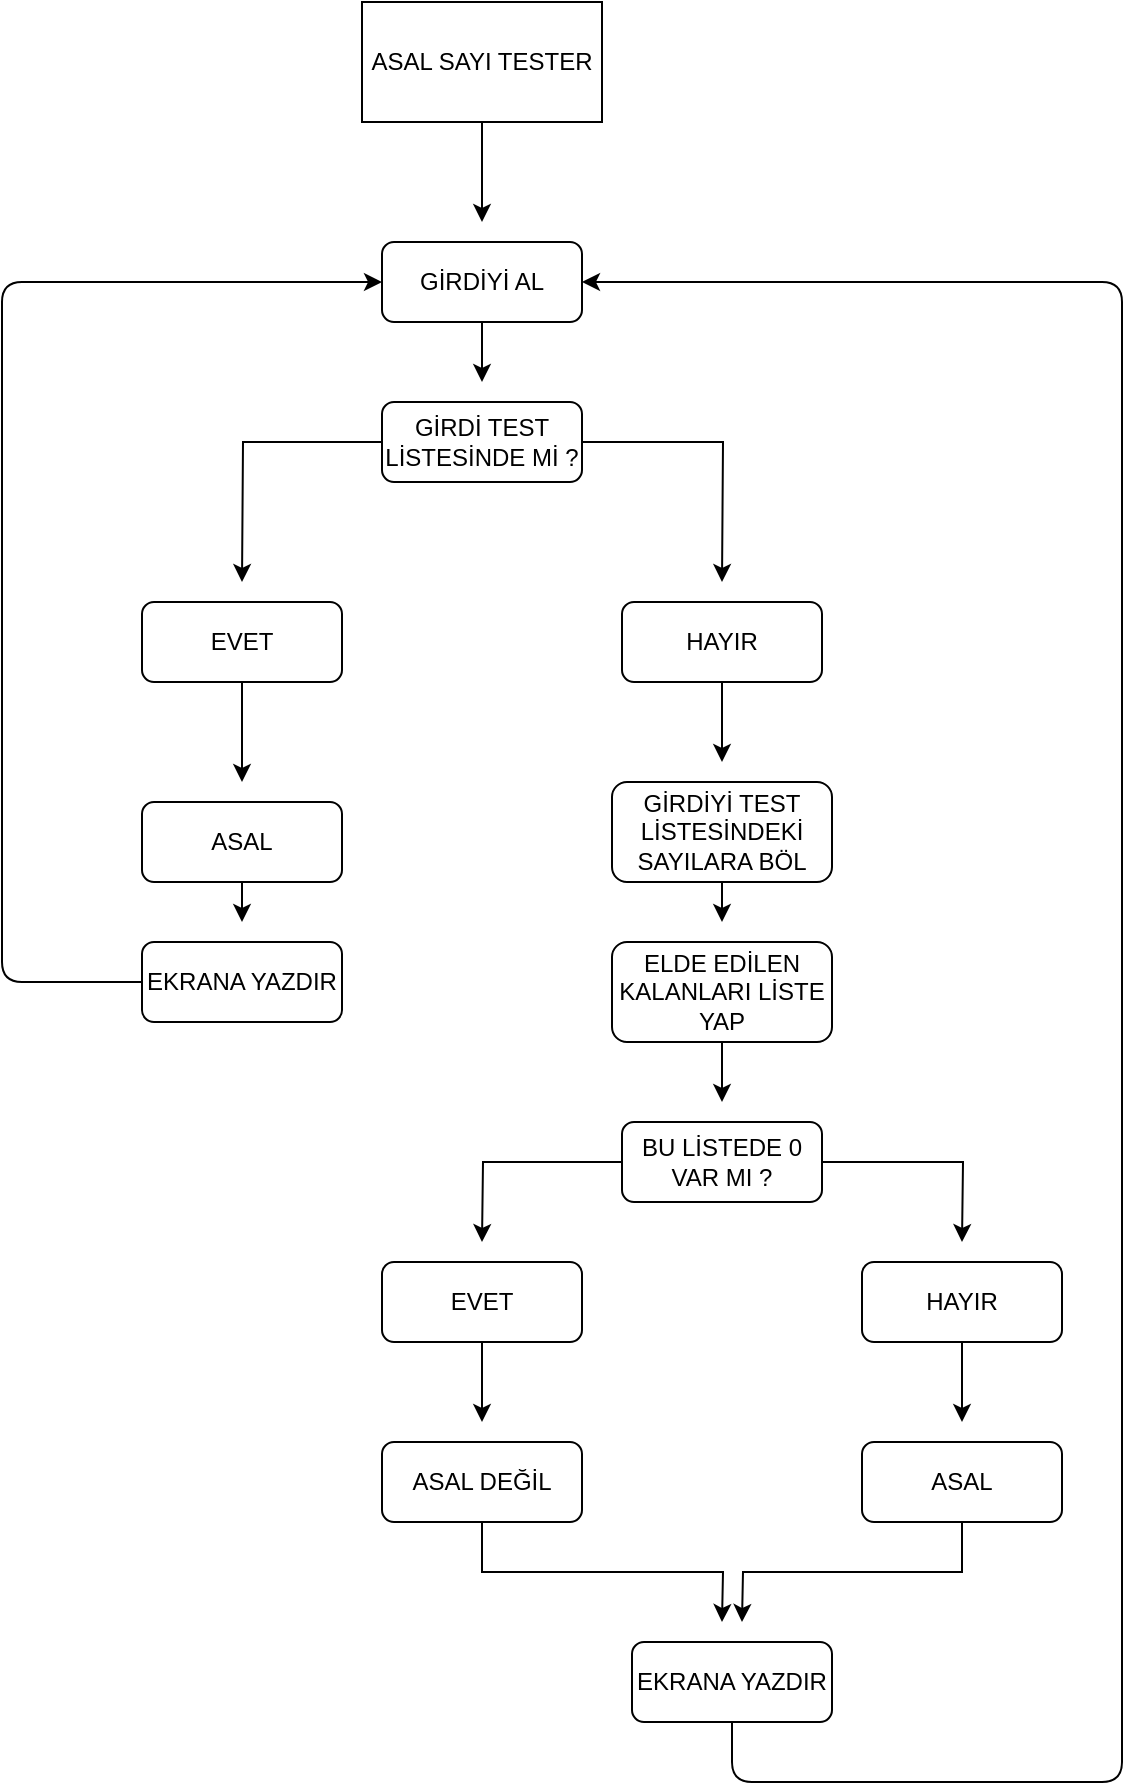 <mxfile version="13.10.0" type="github"><diagram id="9KD27Z1wmtsLUfFrQLxv" name="Page-1"><mxGraphModel dx="1422" dy="705" grid="1" gridSize="10" guides="1" tooltips="1" connect="1" arrows="1" fold="1" page="1" pageScale="1" pageWidth="827" pageHeight="1169" math="0" shadow="0"><root><mxCell id="0"/><mxCell id="1" parent="0"/><mxCell id="4wBVXczc_-xQGIrGEWHc-2" style="edgeStyle=orthogonalEdgeStyle;rounded=0;orthogonalLoop=1;jettySize=auto;html=1;" parent="1" source="4wBVXczc_-xQGIrGEWHc-1" edge="1"><mxGeometry relative="1" as="geometry"><mxPoint x="400" y="180" as="targetPoint"/></mxGeometry></mxCell><mxCell id="4wBVXczc_-xQGIrGEWHc-1" value="ASAL SAYI TESTER" style="rounded=0;whiteSpace=wrap;html=1;" parent="1" vertex="1"><mxGeometry x="340" y="70" width="120" height="60" as="geometry"/></mxCell><mxCell id="4wBVXczc_-xQGIrGEWHc-7" style="edgeStyle=orthogonalEdgeStyle;rounded=0;orthogonalLoop=1;jettySize=auto;html=1;exitX=0.5;exitY=1;exitDx=0;exitDy=0;" parent="1" source="4wBVXczc_-xQGIrGEWHc-3" edge="1"><mxGeometry relative="1" as="geometry"><mxPoint x="400" y="260" as="targetPoint"/></mxGeometry></mxCell><mxCell id="4wBVXczc_-xQGIrGEWHc-3" value="GİRDİYİ AL" style="rounded=1;whiteSpace=wrap;html=1;" parent="1" vertex="1"><mxGeometry x="350" y="190" width="100" height="40" as="geometry"/></mxCell><mxCell id="4wBVXczc_-xQGIrGEWHc-15" style="edgeStyle=orthogonalEdgeStyle;rounded=0;orthogonalLoop=1;jettySize=auto;html=1;" parent="1" source="4wBVXczc_-xQGIrGEWHc-12" edge="1"><mxGeometry relative="1" as="geometry"><mxPoint x="280" y="360" as="targetPoint"/></mxGeometry></mxCell><mxCell id="4wBVXczc_-xQGIrGEWHc-16" style="edgeStyle=orthogonalEdgeStyle;rounded=0;orthogonalLoop=1;jettySize=auto;html=1;exitX=1;exitY=0.5;exitDx=0;exitDy=0;" parent="1" source="4wBVXczc_-xQGIrGEWHc-12" edge="1"><mxGeometry relative="1" as="geometry"><mxPoint x="520" y="360" as="targetPoint"/></mxGeometry></mxCell><mxCell id="4wBVXczc_-xQGIrGEWHc-12" value="GİRDİ TEST LİSTESİNDE Mİ ?" style="rounded=1;whiteSpace=wrap;html=1;" parent="1" vertex="1"><mxGeometry x="350" y="270" width="100" height="40" as="geometry"/></mxCell><mxCell id="4wBVXczc_-xQGIrGEWHc-18" style="edgeStyle=orthogonalEdgeStyle;rounded=0;orthogonalLoop=1;jettySize=auto;html=1;" parent="1" source="4wBVXczc_-xQGIrGEWHc-17" edge="1"><mxGeometry relative="1" as="geometry"><mxPoint x="280" y="460" as="targetPoint"/><Array as="points"><mxPoint x="280" y="410"/></Array></mxGeometry></mxCell><mxCell id="4wBVXczc_-xQGIrGEWHc-17" value="EVET" style="rounded=1;whiteSpace=wrap;html=1;" parent="1" vertex="1"><mxGeometry x="230" y="370" width="100" height="40" as="geometry"/></mxCell><mxCell id="eJ7Ny7TUMkES_e20f1z_-16" style="edgeStyle=orthogonalEdgeStyle;rounded=0;orthogonalLoop=1;jettySize=auto;html=1;" parent="1" source="4wBVXczc_-xQGIrGEWHc-19" edge="1"><mxGeometry relative="1" as="geometry"><mxPoint x="280" y="530" as="targetPoint"/></mxGeometry></mxCell><mxCell id="4wBVXczc_-xQGIrGEWHc-19" value="ASAL" style="rounded=1;whiteSpace=wrap;html=1;" parent="1" vertex="1"><mxGeometry x="230" y="470" width="100" height="40" as="geometry"/></mxCell><mxCell id="4wBVXczc_-xQGIrGEWHc-21" style="edgeStyle=orthogonalEdgeStyle;rounded=0;orthogonalLoop=1;jettySize=auto;html=1;exitX=0.5;exitY=1;exitDx=0;exitDy=0;" parent="1" source="4wBVXczc_-xQGIrGEWHc-20" edge="1"><mxGeometry relative="1" as="geometry"><mxPoint x="520" y="450" as="targetPoint"/></mxGeometry></mxCell><mxCell id="4wBVXczc_-xQGIrGEWHc-20" value="HAYIR" style="rounded=1;whiteSpace=wrap;html=1;" parent="1" vertex="1"><mxGeometry x="470" y="370" width="100" height="40" as="geometry"/></mxCell><mxCell id="4wBVXczc_-xQGIrGEWHc-23" style="edgeStyle=orthogonalEdgeStyle;rounded=0;orthogonalLoop=1;jettySize=auto;html=1;" parent="1" source="4wBVXczc_-xQGIrGEWHc-22" edge="1"><mxGeometry relative="1" as="geometry"><mxPoint x="520" y="530" as="targetPoint"/></mxGeometry></mxCell><mxCell id="4wBVXczc_-xQGIrGEWHc-22" value="&lt;font style=&quot;font-size: 12px&quot;&gt;GİRDİYİ TEST LİSTESİNDEKİ SAYILARA BÖL&lt;/font&gt;" style="rounded=1;whiteSpace=wrap;html=1;" parent="1" vertex="1"><mxGeometry x="465" y="460" width="110" height="50" as="geometry"/></mxCell><mxCell id="4wBVXczc_-xQGIrGEWHc-26" style="edgeStyle=orthogonalEdgeStyle;rounded=0;orthogonalLoop=1;jettySize=auto;html=1;exitX=0.5;exitY=1;exitDx=0;exitDy=0;" parent="1" source="4wBVXczc_-xQGIrGEWHc-24" edge="1"><mxGeometry relative="1" as="geometry"><mxPoint x="520" y="620" as="targetPoint"/></mxGeometry></mxCell><mxCell id="4wBVXczc_-xQGIrGEWHc-24" value="&lt;font style=&quot;font-size: 12px&quot;&gt;ELDE EDİLEN KALANLARI LİSTE YAP&lt;/font&gt;" style="rounded=1;whiteSpace=wrap;html=1;" parent="1" vertex="1"><mxGeometry x="465" y="540" width="110" height="50" as="geometry"/></mxCell><mxCell id="4wBVXczc_-xQGIrGEWHc-28" style="edgeStyle=orthogonalEdgeStyle;rounded=0;orthogonalLoop=1;jettySize=auto;html=1;exitX=0;exitY=0.5;exitDx=0;exitDy=0;" parent="1" source="4wBVXczc_-xQGIrGEWHc-27" edge="1"><mxGeometry relative="1" as="geometry"><mxPoint x="400" y="690" as="targetPoint"/></mxGeometry></mxCell><mxCell id="4wBVXczc_-xQGIrGEWHc-29" style="edgeStyle=orthogonalEdgeStyle;rounded=0;orthogonalLoop=1;jettySize=auto;html=1;exitX=1;exitY=0.5;exitDx=0;exitDy=0;" parent="1" source="4wBVXczc_-xQGIrGEWHc-27" edge="1"><mxGeometry relative="1" as="geometry"><mxPoint x="640" y="690" as="targetPoint"/></mxGeometry></mxCell><mxCell id="4wBVXczc_-xQGIrGEWHc-27" value="BU LİSTEDE 0 VAR MI ?" style="rounded=1;whiteSpace=wrap;html=1;" parent="1" vertex="1"><mxGeometry x="470" y="630" width="100" height="40" as="geometry"/></mxCell><mxCell id="4wBVXczc_-xQGIrGEWHc-33" style="edgeStyle=orthogonalEdgeStyle;rounded=0;orthogonalLoop=1;jettySize=auto;html=1;exitX=0.5;exitY=1;exitDx=0;exitDy=0;" parent="1" source="4wBVXczc_-xQGIrGEWHc-31" edge="1"><mxGeometry relative="1" as="geometry"><mxPoint x="640" y="780" as="targetPoint"/></mxGeometry></mxCell><mxCell id="4wBVXczc_-xQGIrGEWHc-31" value="HAYIR" style="rounded=1;whiteSpace=wrap;html=1;" parent="1" vertex="1"><mxGeometry x="590" y="700" width="100" height="40" as="geometry"/></mxCell><mxCell id="eJ7Ny7TUMkES_e20f1z_-6" style="edgeStyle=orthogonalEdgeStyle;rounded=0;orthogonalLoop=1;jettySize=auto;html=1;exitX=0.5;exitY=1;exitDx=0;exitDy=0;" parent="1" source="4wBVXczc_-xQGIrGEWHc-32" edge="1"><mxGeometry relative="1" as="geometry"><mxPoint x="530" y="880" as="targetPoint"/></mxGeometry></mxCell><mxCell id="4wBVXczc_-xQGIrGEWHc-32" value="ASAL" style="rounded=1;whiteSpace=wrap;html=1;" parent="1" vertex="1"><mxGeometry x="590" y="790" width="100" height="40" as="geometry"/></mxCell><mxCell id="4wBVXczc_-xQGIrGEWHc-39" style="edgeStyle=orthogonalEdgeStyle;rounded=0;orthogonalLoop=1;jettySize=auto;html=1;exitX=0.5;exitY=1;exitDx=0;exitDy=0;" parent="1" source="4wBVXczc_-xQGIrGEWHc-40" edge="1"><mxGeometry relative="1" as="geometry"><mxPoint x="400" y="780" as="targetPoint"/></mxGeometry></mxCell><mxCell id="4wBVXczc_-xQGIrGEWHc-40" value="EVET" style="rounded=1;whiteSpace=wrap;html=1;" parent="1" vertex="1"><mxGeometry x="350" y="700" width="100" height="40" as="geometry"/></mxCell><mxCell id="eJ7Ny7TUMkES_e20f1z_-5" style="edgeStyle=orthogonalEdgeStyle;rounded=0;orthogonalLoop=1;jettySize=auto;html=1;exitX=0.5;exitY=1;exitDx=0;exitDy=0;" parent="1" source="4wBVXczc_-xQGIrGEWHc-42" edge="1"><mxGeometry relative="1" as="geometry"><mxPoint x="520" y="880" as="targetPoint"/></mxGeometry></mxCell><mxCell id="4wBVXczc_-xQGIrGEWHc-42" value="ASAL DEĞİL" style="rounded=1;whiteSpace=wrap;html=1;" parent="1" vertex="1"><mxGeometry x="350" y="790" width="100" height="40" as="geometry"/></mxCell><mxCell id="eJ7Ny7TUMkES_e20f1z_-7" value="" style="endArrow=none;html=1;exitX=0.5;exitY=1;exitDx=0;exitDy=0;" parent="1" source="eJ7Ny7TUMkES_e20f1z_-10" edge="1"><mxGeometry width="50" height="50" relative="1" as="geometry"><mxPoint x="530" y="940" as="sourcePoint"/><mxPoint x="520" y="210" as="targetPoint"/><Array as="points"><mxPoint x="525" y="960"/><mxPoint x="720" y="960"/><mxPoint x="720" y="210"/></Array></mxGeometry></mxCell><mxCell id="eJ7Ny7TUMkES_e20f1z_-10" value="EKRANA YAZDIR" style="rounded=1;whiteSpace=wrap;html=1;" parent="1" vertex="1"><mxGeometry x="475" y="890" width="100" height="40" as="geometry"/></mxCell><mxCell id="eJ7Ny7TUMkES_e20f1z_-14" value="" style="endArrow=none;html=1;exitX=0;exitY=0.5;exitDx=0;exitDy=0;" parent="1" source="eJ7Ny7TUMkES_e20f1z_-15" edge="1"><mxGeometry width="50" height="50" relative="1" as="geometry"><mxPoint x="230" y="490" as="sourcePoint"/><mxPoint x="320" y="210" as="targetPoint"/><Array as="points"><mxPoint x="160" y="560"/><mxPoint x="160" y="210"/><mxPoint x="320" y="210"/></Array></mxGeometry></mxCell><mxCell id="eJ7Ny7TUMkES_e20f1z_-15" value="EKRANA YAZDIR" style="rounded=1;whiteSpace=wrap;html=1;" parent="1" vertex="1"><mxGeometry x="230" y="540" width="100" height="40" as="geometry"/></mxCell><mxCell id="eJ7Ny7TUMkES_e20f1z_-23" value="" style="endArrow=classic;html=1;entryX=0;entryY=0.5;entryDx=0;entryDy=0;" parent="1" target="4wBVXczc_-xQGIrGEWHc-3" edge="1"><mxGeometry relative="1" as="geometry"><mxPoint x="260" y="210" as="sourcePoint"/><mxPoint x="330" y="260" as="targetPoint"/><Array as="points"><mxPoint x="320" y="210"/></Array></mxGeometry></mxCell><mxCell id="eJ7Ny7TUMkES_e20f1z_-26" value="" style="endArrow=classic;html=1;entryX=1;entryY=0.5;entryDx=0;entryDy=0;" parent="1" target="4wBVXczc_-xQGIrGEWHc-3" edge="1"><mxGeometry relative="1" as="geometry"><mxPoint x="520" y="210" as="sourcePoint"/><mxPoint x="600" y="170" as="targetPoint"/><Array as="points"/></mxGeometry></mxCell></root></mxGraphModel></diagram></mxfile>